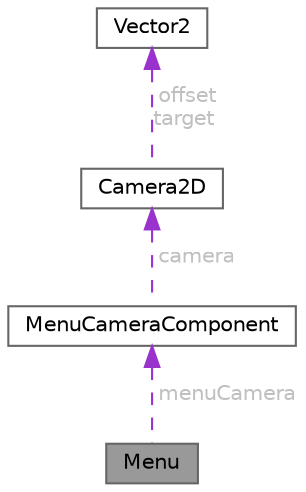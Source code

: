 digraph "Menu"
{
 // LATEX_PDF_SIZE
  bgcolor="transparent";
  edge [fontname=Helvetica,fontsize=10,labelfontname=Helvetica,labelfontsize=10];
  node [fontname=Helvetica,fontsize=10,shape=box,height=0.2,width=0.4];
  Node1 [id="Node000001",label="Menu",height=0.2,width=0.4,color="gray40", fillcolor="grey60", style="filled", fontcolor="black",tooltip=" "];
  Node2 -> Node1 [id="edge7_Node000001_Node000002",dir="back",color="darkorchid3",style="dashed",tooltip=" ",label=" menuCamera",fontcolor="grey" ];
  Node2 [id="Node000002",label="MenuCameraComponent",height=0.2,width=0.4,color="gray40", fillcolor="white", style="filled",URL="$class_menu_camera_component.html",tooltip=" "];
  Node3 -> Node2 [id="edge8_Node000002_Node000003",dir="back",color="darkorchid3",style="dashed",tooltip=" ",label=" camera",fontcolor="grey" ];
  Node3 [id="Node000003",label="Camera2D",height=0.2,width=0.4,color="gray40", fillcolor="white", style="filled",URL="$struct_camera2_d.html",tooltip=" "];
  Node4 -> Node3 [id="edge9_Node000003_Node000004",dir="back",color="darkorchid3",style="dashed",tooltip=" ",label=" offset\ntarget",fontcolor="grey" ];
  Node4 [id="Node000004",label="Vector2",height=0.2,width=0.4,color="gray40", fillcolor="white", style="filled",URL="$struct_vector2.html",tooltip=" "];
}
